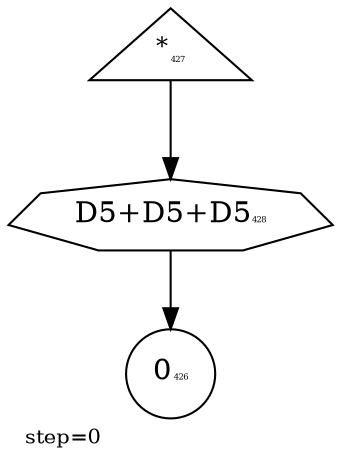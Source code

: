 digraph {
  graph  [labelloc=bottom,labeljust=left,fontsize="10",label="step=0"];
  "426" [shape=circle,peripheries="1",label=<0<FONT POINT-SIZE='4'>426</FONT>>,labelfontcolor=black,color=black];
  "427" [shape=triangle,peripheries="1",label=<<SUP>*</SUP><FONT POINT-SIZE='4'>427</FONT>>,labelfontcolor=black,color=black];
  "428" [label=<D5+D5+D5<FONT POINT-SIZE='4'>428</FONT>>,peripheries="1",color=black,shape=septagon];
  "427" -> "428" [color=black];
  "428" -> "426" [color=black];
}